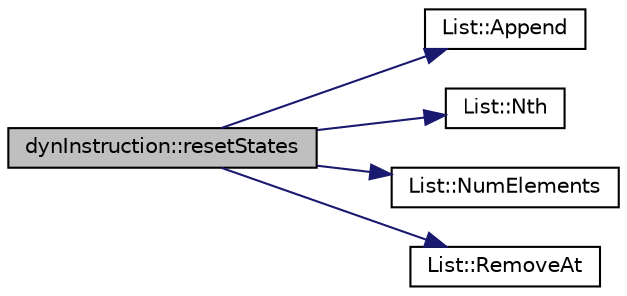 digraph G
{
  edge [fontname="Helvetica",fontsize="10",labelfontname="Helvetica",labelfontsize="10"];
  node [fontname="Helvetica",fontsize="10",shape=record];
  rankdir=LR;
  Node1 [label="dynInstruction::resetStates",height=0.2,width=0.4,color="black", fillcolor="grey75", style="filled" fontcolor="black"];
  Node1 -> Node2 [color="midnightblue",fontsize="10",style="solid"];
  Node2 [label="List::Append",height=0.2,width=0.4,color="black", fillcolor="white", style="filled",URL="$classList.html#a473190098e38206d0125b0737245e613"];
  Node1 -> Node3 [color="midnightblue",fontsize="10",style="solid"];
  Node3 [label="List::Nth",height=0.2,width=0.4,color="black", fillcolor="white", style="filled",URL="$classList.html#a5eb964816de33c85e1d46658ddf8c6c4"];
  Node1 -> Node4 [color="midnightblue",fontsize="10",style="solid"];
  Node4 [label="List::NumElements",height=0.2,width=0.4,color="black", fillcolor="white", style="filled",URL="$classList.html#ac2e9d50f703b01bf643fa6ce50837c26"];
  Node1 -> Node5 [color="midnightblue",fontsize="10",style="solid"];
  Node5 [label="List::RemoveAt",height=0.2,width=0.4,color="black", fillcolor="white", style="filled",URL="$classList.html#af17f72d263f90d53ea8501b5b1853470"];
}

